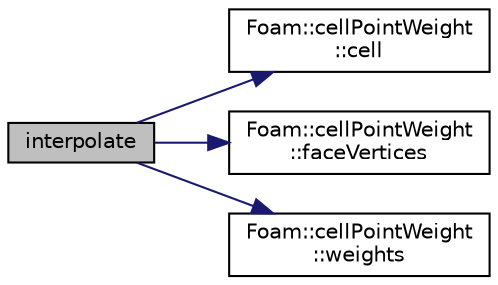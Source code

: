 digraph "interpolate"
{
  bgcolor="transparent";
  edge [fontname="Helvetica",fontsize="10",labelfontname="Helvetica",labelfontsize="10"];
  node [fontname="Helvetica",fontsize="10",shape=record];
  rankdir="LR";
  Node1 [label="interpolate",height=0.2,width=0.4,color="black", fillcolor="grey75", style="filled", fontcolor="black"];
  Node1 -> Node2 [color="midnightblue",fontsize="10",style="solid",fontname="Helvetica"];
  Node2 [label="Foam::cellPointWeight\l::cell",height=0.2,width=0.4,color="black",URL="$a00220.html#ac7ff4b6518d41db48d5a3cdfdcae0596",tooltip="Cell index. "];
  Node1 -> Node3 [color="midnightblue",fontsize="10",style="solid",fontname="Helvetica"];
  Node3 [label="Foam::cellPointWeight\l::faceVertices",height=0.2,width=0.4,color="black",URL="$a00220.html#aaf667cd1b57b4cfa008a90b051487e89",tooltip="Interpolation addressing for points on face. "];
  Node1 -> Node4 [color="midnightblue",fontsize="10",style="solid",fontname="Helvetica"];
  Node4 [label="Foam::cellPointWeight\l::weights",height=0.2,width=0.4,color="black",URL="$a00220.html#a241fdcb73574b5db60b18953fac9e8f8",tooltip="Interpolation weights. "];
}
